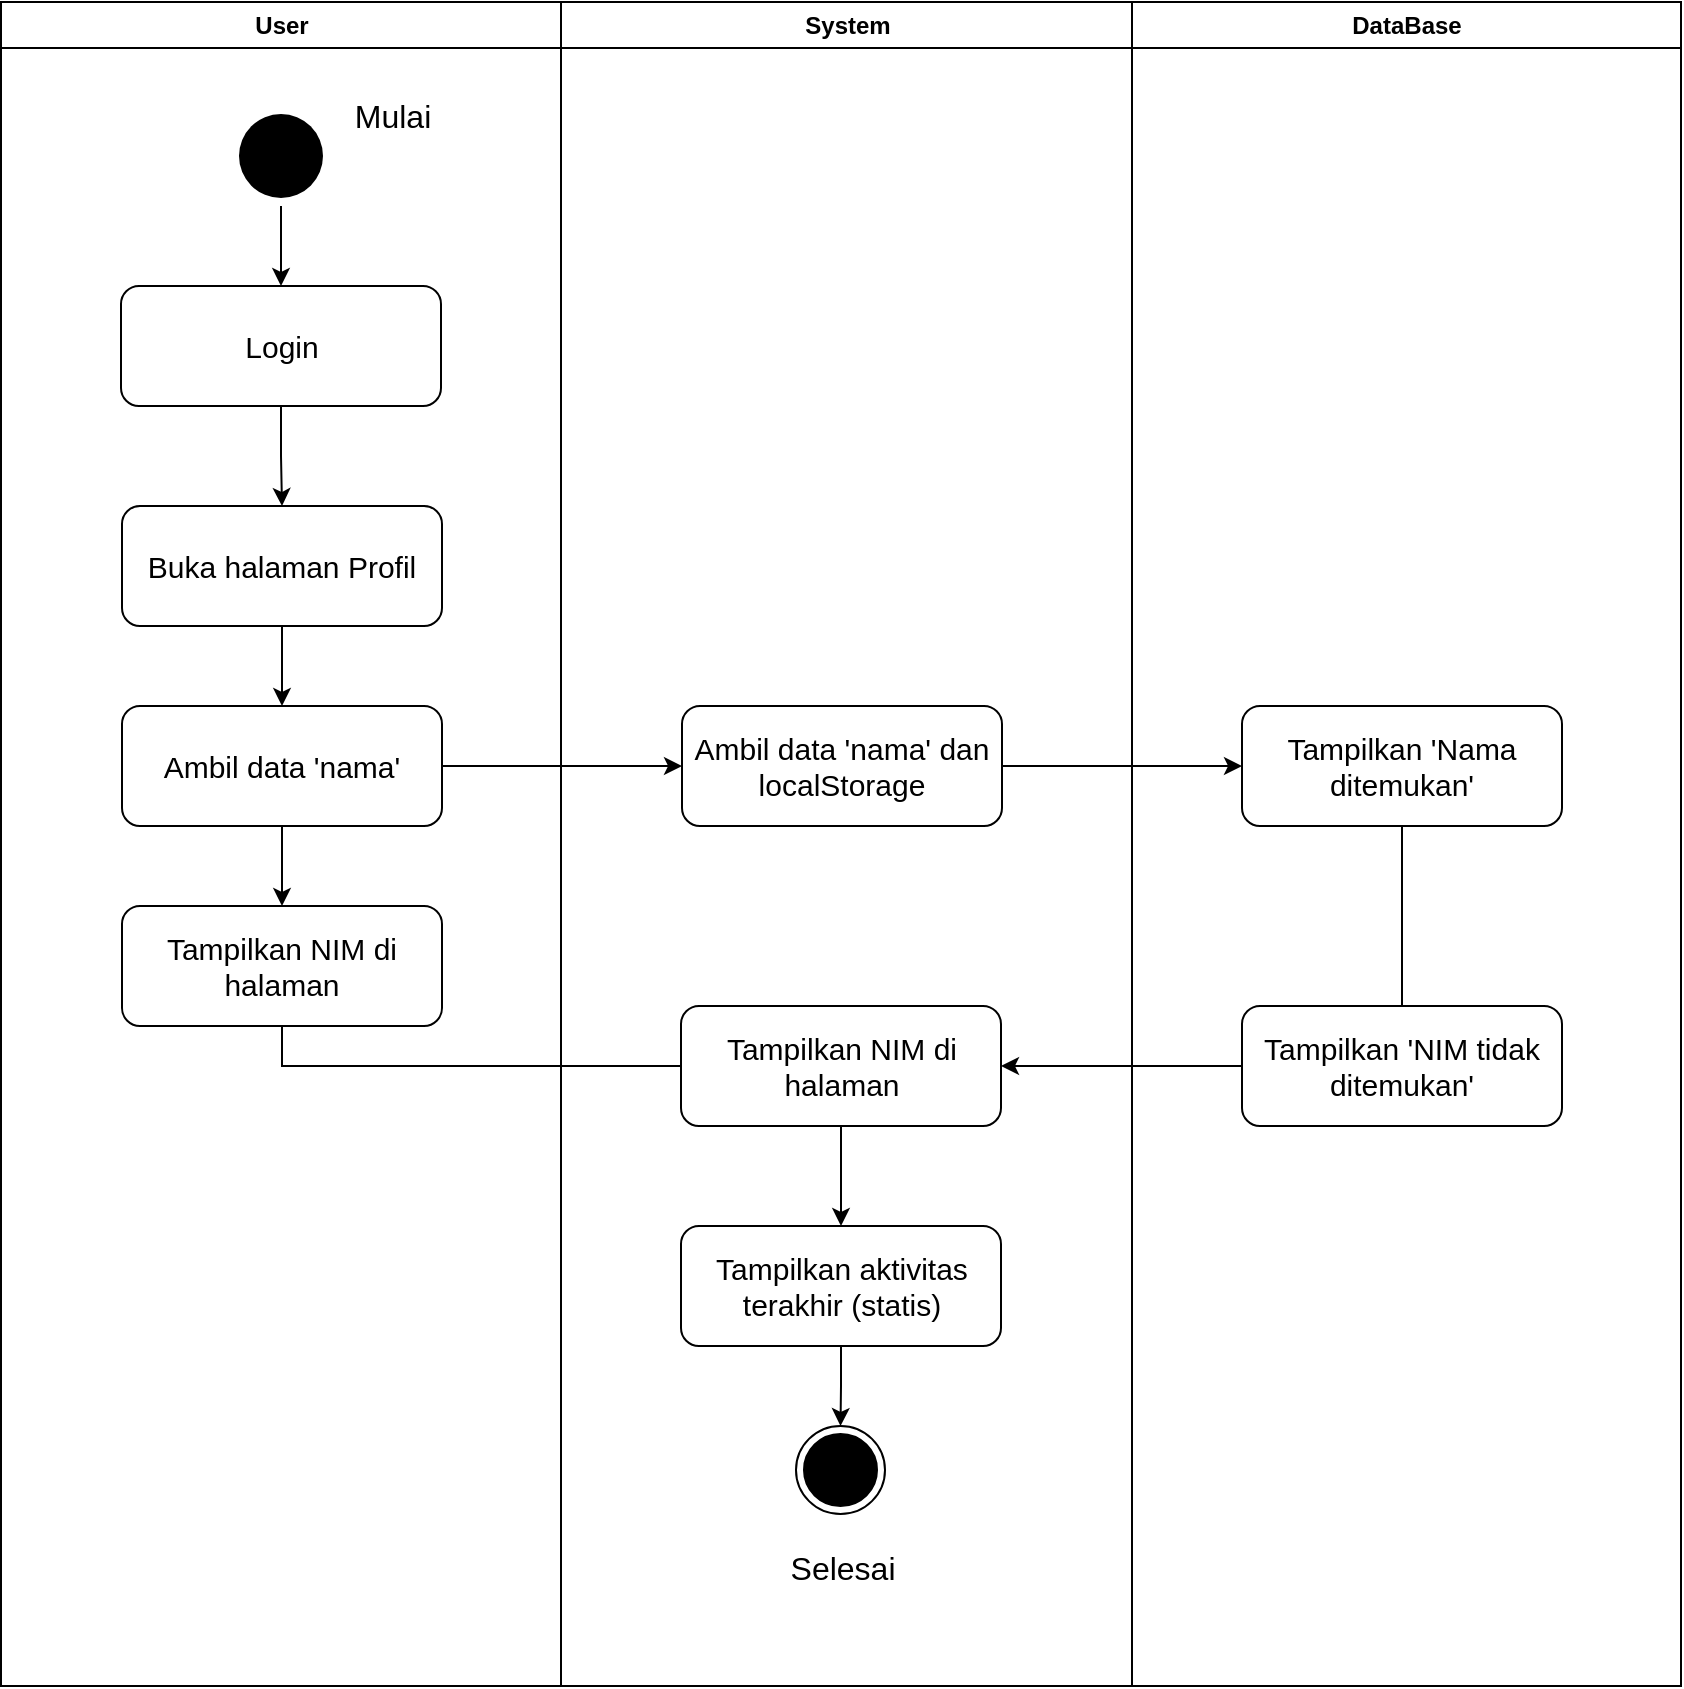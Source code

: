 <mxfile version="27.0.6" pages="4">
  <diagram name="Profil" id="e7e014a7-5840-1c2e-5031-d8a46d1fe8dd">
    <mxGraphModel grid="1" page="1" gridSize="10" guides="1" tooltips="1" connect="1" arrows="1" fold="1" pageScale="1" pageWidth="1169" pageHeight="826" background="none" math="0" shadow="0">
      <root>
        <mxCell id="0" />
        <mxCell id="1" parent="0" />
        <mxCell id="2" value="User" style="swimlane;whiteSpace=wrap;startSize=23;" vertex="1" parent="1">
          <mxGeometry x="164.5" y="128" width="280" height="842" as="geometry" />
        </mxCell>
        <mxCell id="zvGC90m9ith6-BynP0KB-72" style="edgeStyle=orthogonalEdgeStyle;rounded=0;orthogonalLoop=1;jettySize=auto;html=1;exitX=0.5;exitY=1;exitDx=0;exitDy=0;" edge="1" parent="2" source="5" target="zvGC90m9ith6-BynP0KB-71">
          <mxGeometry relative="1" as="geometry" />
        </mxCell>
        <mxCell id="5" value="" style="ellipse;shape=startState;fillColor=#000000;strokeColor=none;" vertex="1" parent="2">
          <mxGeometry x="115" y="52" width="50" height="50" as="geometry" />
        </mxCell>
        <mxCell id="zvGC90m9ith6-BynP0KB-65" value="Mulai" style="text;html=1;align=center;verticalAlign=middle;resizable=0;points=[];autosize=1;strokeColor=none;fillColor=none;strokeWidth=23;fontSize=16;" vertex="1" parent="2">
          <mxGeometry x="165" y="42" width="60" height="30" as="geometry" />
        </mxCell>
        <mxCell id="zvGC90m9ith6-BynP0KB-71" value="&lt;font style=&quot;font-size: 15px;&quot;&gt;Login&lt;/font&gt;" style="rounded=1;whiteSpace=wrap;html=1;" vertex="1" parent="2">
          <mxGeometry x="60" y="142" width="160" height="60" as="geometry" />
        </mxCell>
        <mxCell id="3" value="System" style="swimlane;whiteSpace=wrap" vertex="1" parent="1">
          <mxGeometry x="444.5" y="128" width="285.5" height="842" as="geometry" />
        </mxCell>
        <mxCell id="zvGC90m9ith6-BynP0KB-45" style="edgeStyle=orthogonalEdgeStyle;rounded=0;orthogonalLoop=1;jettySize=auto;html=1;" edge="1" parent="3" source="zvGC90m9ith6-BynP0KB-42" target="zvGC90m9ith6-BynP0KB-44">
          <mxGeometry relative="1" as="geometry" />
        </mxCell>
        <mxCell id="zvGC90m9ith6-BynP0KB-42" value="&lt;font style=&quot;font-size: 15px;&quot;&gt;Buka halaman Profil&lt;/font&gt;" style="rounded=1;whiteSpace=wrap;html=1;" vertex="1" parent="3">
          <mxGeometry x="-219.5" y="252" width="160" height="60" as="geometry" />
        </mxCell>
        <mxCell id="zvGC90m9ith6-BynP0KB-47" style="edgeStyle=orthogonalEdgeStyle;rounded=0;orthogonalLoop=1;jettySize=auto;html=1;exitX=0.5;exitY=1;exitDx=0;exitDy=0;entryX=0.5;entryY=0;entryDx=0;entryDy=0;" edge="1" parent="3" source="zvGC90m9ith6-BynP0KB-44" target="zvGC90m9ith6-BynP0KB-46">
          <mxGeometry relative="1" as="geometry" />
        </mxCell>
        <mxCell id="zvGC90m9ith6-BynP0KB-44" value="&lt;font style=&quot;font-size: 15px;&quot;&gt;Ambil data &#39;nama&#39;&lt;/font&gt;" style="rounded=1;whiteSpace=wrap;html=1;" vertex="1" parent="3">
          <mxGeometry x="-219.5" y="352" width="160" height="60" as="geometry" />
        </mxCell>
        <mxCell id="zvGC90m9ith6-BynP0KB-46" value="&lt;font style=&quot;font-size: 15px;&quot;&gt;Tampilkan NIM di halaman&lt;/font&gt;" style="rounded=1;whiteSpace=wrap;html=1;" vertex="1" parent="3">
          <mxGeometry x="-219.5" y="452" width="160" height="60" as="geometry" />
        </mxCell>
        <mxCell id="zvGC90m9ith6-BynP0KB-48" value="&lt;font style=&quot;font-size: 15px;&quot;&gt;Ambil data &#39;nama&#39; dan localStorage&lt;/font&gt;" style="rounded=1;whiteSpace=wrap;html=1;" vertex="1" parent="3">
          <mxGeometry x="60.5" y="352" width="160" height="60" as="geometry" />
        </mxCell>
        <mxCell id="zvGC90m9ith6-BynP0KB-54" style="edgeStyle=orthogonalEdgeStyle;rounded=0;orthogonalLoop=1;jettySize=auto;html=1;exitX=0.5;exitY=1;exitDx=0;exitDy=0;entryX=0.5;entryY=0;entryDx=0;entryDy=0;" edge="1" parent="3" source="zvGC90m9ith6-BynP0KB-51" target="zvGC90m9ith6-BynP0KB-53">
          <mxGeometry relative="1" as="geometry" />
        </mxCell>
        <mxCell id="zvGC90m9ith6-BynP0KB-51" value="&lt;font style=&quot;font-size: 15px;&quot;&gt;Tampilkan NIM di halaman&lt;/font&gt;" style="rounded=1;whiteSpace=wrap;html=1;" vertex="1" parent="3">
          <mxGeometry x="60" y="502" width="160" height="60" as="geometry" />
        </mxCell>
        <mxCell id="HaeJt0wFvS0qKjLUWxMG-7" style="edgeStyle=orthogonalEdgeStyle;rounded=0;orthogonalLoop=1;jettySize=auto;html=1;exitX=0.5;exitY=1;exitDx=0;exitDy=0;entryX=0.5;entryY=0;entryDx=0;entryDy=0;" edge="1" parent="3" source="zvGC90m9ith6-BynP0KB-53" target="HaeJt0wFvS0qKjLUWxMG-5">
          <mxGeometry relative="1" as="geometry" />
        </mxCell>
        <mxCell id="zvGC90m9ith6-BynP0KB-53" value="&lt;span style=&quot;font-size: 15px;&quot;&gt;Tampilkan aktivitas terakhir (statis)&lt;/span&gt;" style="rounded=1;whiteSpace=wrap;html=1;" vertex="1" parent="3">
          <mxGeometry x="60" y="612" width="160" height="60" as="geometry" />
        </mxCell>
        <mxCell id="zvGC90m9ith6-BynP0KB-66" value="Selesai" style="text;html=1;align=center;verticalAlign=middle;resizable=0;points=[];autosize=1;strokeColor=none;fillColor=none;strokeWidth=23;fontSize=16;" vertex="1" parent="3">
          <mxGeometry x="100.5" y="768" width="80" height="30" as="geometry" />
        </mxCell>
        <mxCell id="zvGC90m9ith6-BynP0KB-60" style="edgeStyle=orthogonalEdgeStyle;rounded=0;orthogonalLoop=1;jettySize=auto;html=1;exitX=0.5;exitY=1;exitDx=0;exitDy=0;entryX=0.5;entryY=0;entryDx=0;entryDy=0;endArrow=none;startFill=0;" edge="1" parent="3" source="zvGC90m9ith6-BynP0KB-57" target="zvGC90m9ith6-BynP0KB-59">
          <mxGeometry relative="1" as="geometry" />
        </mxCell>
        <mxCell id="zvGC90m9ith6-BynP0KB-57" value="&lt;font style=&quot;font-size: 15px;&quot;&gt;Tampilkan &#39;Nama ditemukan&#39;&lt;/font&gt;" style="rounded=1;whiteSpace=wrap;html=1;" vertex="1" parent="3">
          <mxGeometry x="340.5" y="352" width="160" height="60" as="geometry" />
        </mxCell>
        <mxCell id="zvGC90m9ith6-BynP0KB-59" value="&lt;font style=&quot;font-size: 15px;&quot;&gt;Tampilkan &#39;NIM tidak ditemukan&#39;&lt;/font&gt;" style="rounded=1;whiteSpace=wrap;html=1;" vertex="1" parent="3">
          <mxGeometry x="340.5" y="502" width="160" height="60" as="geometry" />
        </mxCell>
        <mxCell id="zvGC90m9ith6-BynP0KB-50" style="edgeStyle=orthogonalEdgeStyle;rounded=0;orthogonalLoop=1;jettySize=auto;html=1;exitX=1;exitY=0.5;exitDx=0;exitDy=0;" edge="1" parent="3" source="zvGC90m9ith6-BynP0KB-44" target="zvGC90m9ith6-BynP0KB-48">
          <mxGeometry relative="1" as="geometry" />
        </mxCell>
        <mxCell id="zvGC90m9ith6-BynP0KB-52" style="edgeStyle=orthogonalEdgeStyle;rounded=0;orthogonalLoop=1;jettySize=auto;html=1;exitX=0.5;exitY=1;exitDx=0;exitDy=0;endArrow=none;startFill=0;" edge="1" parent="3" source="zvGC90m9ith6-BynP0KB-46" target="zvGC90m9ith6-BynP0KB-51">
          <mxGeometry relative="1" as="geometry" />
        </mxCell>
        <mxCell id="zvGC90m9ith6-BynP0KB-58" style="edgeStyle=orthogonalEdgeStyle;rounded=0;orthogonalLoop=1;jettySize=auto;html=1;exitX=1;exitY=0.5;exitDx=0;exitDy=0;entryX=0;entryY=0.5;entryDx=0;entryDy=0;" edge="1" parent="3" source="zvGC90m9ith6-BynP0KB-48" target="zvGC90m9ith6-BynP0KB-57">
          <mxGeometry relative="1" as="geometry" />
        </mxCell>
        <mxCell id="zvGC90m9ith6-BynP0KB-61" style="edgeStyle=orthogonalEdgeStyle;rounded=0;orthogonalLoop=1;jettySize=auto;html=1;exitX=0;exitY=0.5;exitDx=0;exitDy=0;" edge="1" parent="3" source="zvGC90m9ith6-BynP0KB-59" target="zvGC90m9ith6-BynP0KB-51">
          <mxGeometry relative="1" as="geometry" />
        </mxCell>
        <mxCell id="HaeJt0wFvS0qKjLUWxMG-5" value="" style="ellipse;html=1;shape=endState;fillColor=#000000;strokeColor=light-dark(#000000, #ff9090);" vertex="1" parent="3">
          <mxGeometry x="117.5" y="712" width="44.5" height="44" as="geometry" />
        </mxCell>
        <mxCell id="4" value="DataBase" style="swimlane;whiteSpace=wrap" vertex="1" parent="1">
          <mxGeometry x="730" y="128" width="274.5" height="842" as="geometry" />
        </mxCell>
        <mxCell id="zvGC90m9ith6-BynP0KB-73" style="edgeStyle=orthogonalEdgeStyle;rounded=0;orthogonalLoop=1;jettySize=auto;html=1;exitX=0.5;exitY=1;exitDx=0;exitDy=0;" edge="1" parent="1" source="zvGC90m9ith6-BynP0KB-71" target="zvGC90m9ith6-BynP0KB-42">
          <mxGeometry relative="1" as="geometry" />
        </mxCell>
      </root>
    </mxGraphModel>
  </diagram>
  <diagram name="Tentang" id="sB7EyshQ_O2v2ecZGRn8">
    <mxGraphModel grid="1" page="1" gridSize="10" guides="1" tooltips="1" connect="1" arrows="1" fold="1" pageScale="1" pageWidth="1169" pageHeight="826" background="none" math="0" shadow="0">
      <root>
        <mxCell id="aKkLF4Gd4ryr5tKKRc4u-0" />
        <mxCell id="aKkLF4Gd4ryr5tKKRc4u-1" parent="aKkLF4Gd4ryr5tKKRc4u-0" />
        <mxCell id="aKkLF4Gd4ryr5tKKRc4u-2" value="User" style="swimlane;whiteSpace=wrap;startSize=23;" parent="aKkLF4Gd4ryr5tKKRc4u-1" vertex="1">
          <mxGeometry x="164.5" y="128" width="280" height="682" as="geometry" />
        </mxCell>
        <mxCell id="aKkLF4Gd4ryr5tKKRc4u-3" style="edgeStyle=orthogonalEdgeStyle;rounded=0;orthogonalLoop=1;jettySize=auto;html=1;exitX=0.5;exitY=1;exitDx=0;exitDy=0;" parent="aKkLF4Gd4ryr5tKKRc4u-2" source="aKkLF4Gd4ryr5tKKRc4u-4" target="aKkLF4Gd4ryr5tKKRc4u-6" edge="1">
          <mxGeometry relative="1" as="geometry" />
        </mxCell>
        <mxCell id="aKkLF4Gd4ryr5tKKRc4u-4" value="" style="ellipse;shape=startState;fillColor=#000000;strokeColor=none;" parent="aKkLF4Gd4ryr5tKKRc4u-2" vertex="1">
          <mxGeometry x="115" y="52" width="50" height="50" as="geometry" />
        </mxCell>
        <mxCell id="aKkLF4Gd4ryr5tKKRc4u-5" value="Mulai" style="text;html=1;align=center;verticalAlign=middle;resizable=0;points=[];autosize=1;strokeColor=none;fillColor=none;strokeWidth=23;fontSize=16;" parent="aKkLF4Gd4ryr5tKKRc4u-2" vertex="1">
          <mxGeometry x="165" y="42" width="60" height="30" as="geometry" />
        </mxCell>
        <mxCell id="aKkLF4Gd4ryr5tKKRc4u-6" value="&lt;font style=&quot;font-size: 15px;&quot;&gt;Login&lt;/font&gt;" style="rounded=1;whiteSpace=wrap;html=1;" parent="aKkLF4Gd4ryr5tKKRc4u-2" vertex="1">
          <mxGeometry x="60" y="142" width="160" height="60" as="geometry" />
        </mxCell>
        <mxCell id="aKkLF4Gd4ryr5tKKRc4u-7" value="System" style="swimlane;whiteSpace=wrap" parent="aKkLF4Gd4ryr5tKKRc4u-1" vertex="1">
          <mxGeometry x="444.5" y="128" width="275.5" height="682" as="geometry" />
        </mxCell>
        <mxCell id="xHmc28Oe7eaY8ItOsImV-3" style="edgeStyle=orthogonalEdgeStyle;rounded=0;orthogonalLoop=1;jettySize=auto;html=1;exitX=0.5;exitY=1;exitDx=0;exitDy=0;entryX=0;entryY=0.5;entryDx=0;entryDy=0;" edge="1" parent="aKkLF4Gd4ryr5tKKRc4u-7" source="aKkLF4Gd4ryr5tKKRc4u-9" target="xHmc28Oe7eaY8ItOsImV-1">
          <mxGeometry relative="1" as="geometry" />
        </mxCell>
        <mxCell id="aKkLF4Gd4ryr5tKKRc4u-9" value="&lt;font style=&quot;font-size: 15px;&quot;&gt;Buka halaman Tentang&lt;/font&gt;" style="rounded=1;whiteSpace=wrap;html=1;" parent="aKkLF4Gd4ryr5tKKRc4u-7" vertex="1">
          <mxGeometry x="-219.5" y="252" width="160" height="60" as="geometry" />
        </mxCell>
        <mxCell id="aKkLF4Gd4ryr5tKKRc4u-19" value="Selesai" style="text;html=1;align=center;verticalAlign=middle;resizable=0;points=[];autosize=1;strokeColor=none;fillColor=none;strokeWidth=23;fontSize=16;" parent="aKkLF4Gd4ryr5tKKRc4u-7" vertex="1">
          <mxGeometry x="100.5" y="602" width="80" height="30" as="geometry" />
        </mxCell>
        <mxCell id="xHmc28Oe7eaY8ItOsImV-5" style="edgeStyle=orthogonalEdgeStyle;rounded=0;orthogonalLoop=1;jettySize=auto;html=1;exitX=0.5;exitY=1;exitDx=0;exitDy=0;" edge="1" parent="aKkLF4Gd4ryr5tKKRc4u-7" source="xHmc28Oe7eaY8ItOsImV-1" target="xHmc28Oe7eaY8ItOsImV-4">
          <mxGeometry relative="1" as="geometry" />
        </mxCell>
        <mxCell id="xHmc28Oe7eaY8ItOsImV-1" value="&lt;font style=&quot;font-size: 15px;&quot;&gt;Tampilan teks deskripsi (statis)&lt;/font&gt;" style="rounded=1;whiteSpace=wrap;html=1;" vertex="1" parent="aKkLF4Gd4ryr5tKKRc4u-7">
          <mxGeometry x="60.5" y="322" width="160" height="60" as="geometry" />
        </mxCell>
        <mxCell id="xHmc28Oe7eaY8ItOsImV-8" style="edgeStyle=orthogonalEdgeStyle;rounded=0;orthogonalLoop=1;jettySize=auto;html=1;exitX=0.5;exitY=1;exitDx=0;exitDy=0;" edge="1" parent="aKkLF4Gd4ryr5tKKRc4u-7" source="xHmc28Oe7eaY8ItOsImV-4" target="xHmc28Oe7eaY8ItOsImV-7">
          <mxGeometry relative="1" as="geometry" />
        </mxCell>
        <mxCell id="xHmc28Oe7eaY8ItOsImV-4" value="&lt;font style=&quot;font-size: 15px;&quot;&gt;Selesai&lt;/font&gt;" style="rounded=1;whiteSpace=wrap;html=1;" vertex="1" parent="aKkLF4Gd4ryr5tKKRc4u-7">
          <mxGeometry x="60.5" y="442" width="160" height="60" as="geometry" />
        </mxCell>
        <mxCell id="xHmc28Oe7eaY8ItOsImV-7" value="" style="ellipse;html=1;shape=endState;fillColor=#000000;strokeColor=light-dark(#000000, #ff9090);" vertex="1" parent="aKkLF4Gd4ryr5tKKRc4u-7">
          <mxGeometry x="118.25" y="558" width="44.5" height="44" as="geometry" />
        </mxCell>
        <mxCell id="aKkLF4Gd4ryr5tKKRc4u-27" value="DataBase" style="swimlane;whiteSpace=wrap;strokeColor=light-dark(#000000, #ff9090);" parent="aKkLF4Gd4ryr5tKKRc4u-1" vertex="1">
          <mxGeometry x="720" y="128" width="284.5" height="682" as="geometry" />
        </mxCell>
        <mxCell id="aKkLF4Gd4ryr5tKKRc4u-28" style="edgeStyle=orthogonalEdgeStyle;rounded=0;orthogonalLoop=1;jettySize=auto;html=1;exitX=0.5;exitY=1;exitDx=0;exitDy=0;" parent="aKkLF4Gd4ryr5tKKRc4u-1" source="aKkLF4Gd4ryr5tKKRc4u-6" target="aKkLF4Gd4ryr5tKKRc4u-9" edge="1">
          <mxGeometry relative="1" as="geometry" />
        </mxCell>
      </root>
    </mxGraphModel>
  </diagram>
  <diagram name="Beranda" id="qvC_SeYt6F8Cr2Exy_Rh">
    <mxGraphModel grid="1" page="1" gridSize="10" guides="1" tooltips="1" connect="1" arrows="1" fold="1" pageScale="1" pageWidth="1169" pageHeight="826" background="none" math="0" shadow="0">
      <root>
        <mxCell id="d3FXk0kH2XOQZyZcljuI-0" />
        <mxCell id="d3FXk0kH2XOQZyZcljuI-1" parent="d3FXk0kH2XOQZyZcljuI-0" />
        <mxCell id="d3FXk0kH2XOQZyZcljuI-2" value="User" style="swimlane;whiteSpace=wrap;startSize=23;" parent="d3FXk0kH2XOQZyZcljuI-1" vertex="1">
          <mxGeometry x="164.5" y="128" width="280" height="682" as="geometry" />
        </mxCell>
        <mxCell id="d3FXk0kH2XOQZyZcljuI-3" style="edgeStyle=orthogonalEdgeStyle;rounded=0;orthogonalLoop=1;jettySize=auto;html=1;exitX=0.5;exitY=1;exitDx=0;exitDy=0;" parent="d3FXk0kH2XOQZyZcljuI-2" source="d3FXk0kH2XOQZyZcljuI-4" target="d3FXk0kH2XOQZyZcljuI-6" edge="1">
          <mxGeometry relative="1" as="geometry" />
        </mxCell>
        <mxCell id="d3FXk0kH2XOQZyZcljuI-4" value="" style="ellipse;shape=startState;fillColor=#000000;strokeColor=none;" parent="d3FXk0kH2XOQZyZcljuI-2" vertex="1">
          <mxGeometry x="115" y="52" width="50" height="50" as="geometry" />
        </mxCell>
        <mxCell id="d3FXk0kH2XOQZyZcljuI-5" value="Mulai" style="text;html=1;align=center;verticalAlign=middle;resizable=0;points=[];autosize=1;strokeColor=none;fillColor=none;strokeWidth=23;fontSize=16;" parent="d3FXk0kH2XOQZyZcljuI-2" vertex="1">
          <mxGeometry x="165" y="42" width="60" height="30" as="geometry" />
        </mxCell>
        <mxCell id="d3FXk0kH2XOQZyZcljuI-6" value="&lt;font style=&quot;font-size: 15px;&quot;&gt;Login&lt;/font&gt;" style="rounded=1;whiteSpace=wrap;html=1;" parent="d3FXk0kH2XOQZyZcljuI-2" vertex="1">
          <mxGeometry x="60" y="142" width="160" height="60" as="geometry" />
        </mxCell>
        <mxCell id="d3FXk0kH2XOQZyZcljuI-7" value="System" style="swimlane;whiteSpace=wrap" parent="d3FXk0kH2XOQZyZcljuI-1" vertex="1">
          <mxGeometry x="444.5" y="128" width="275.5" height="682" as="geometry" />
        </mxCell>
        <mxCell id="qUbk8b1xG96S5x1aWDkr-3" style="edgeStyle=orthogonalEdgeStyle;rounded=0;orthogonalLoop=1;jettySize=auto;html=1;exitX=0.5;exitY=1;exitDx=0;exitDy=0;entryX=0;entryY=0.5;entryDx=0;entryDy=0;" edge="1" parent="d3FXk0kH2XOQZyZcljuI-7" source="d3FXk0kH2XOQZyZcljuI-9" target="d3FXk0kH2XOQZyZcljuI-14">
          <mxGeometry relative="1" as="geometry" />
        </mxCell>
        <mxCell id="d3FXk0kH2XOQZyZcljuI-9" value="&lt;font style=&quot;font-size: 15px;&quot;&gt;Buka halaman&amp;nbsp;&lt;/font&gt;&lt;div&gt;&lt;font style=&quot;font-size: 15px;&quot;&gt;Beranda&lt;/font&gt;&lt;/div&gt;" style="rounded=1;whiteSpace=wrap;html=1;" parent="d3FXk0kH2XOQZyZcljuI-7" vertex="1">
          <mxGeometry x="-219.5" y="252" width="160" height="60" as="geometry" />
        </mxCell>
        <mxCell id="d3FXk0kH2XOQZyZcljuI-10" value="Selesai" style="text;html=1;align=center;verticalAlign=middle;resizable=0;points=[];autosize=1;strokeColor=none;fillColor=none;strokeWidth=23;fontSize=16;" parent="d3FXk0kH2XOQZyZcljuI-7" vertex="1">
          <mxGeometry x="100.5" y="602" width="80" height="30" as="geometry" />
        </mxCell>
        <mxCell id="qUbk8b1xG96S5x1aWDkr-4" style="edgeStyle=orthogonalEdgeStyle;rounded=0;orthogonalLoop=1;jettySize=auto;html=1;exitX=0.5;exitY=1;exitDx=0;exitDy=0;entryX=0.5;entryY=0;entryDx=0;entryDy=0;" edge="1" parent="d3FXk0kH2XOQZyZcljuI-7" source="d3FXk0kH2XOQZyZcljuI-12" target="d3FXk0kH2XOQZyZcljuI-14">
          <mxGeometry relative="1" as="geometry" />
        </mxCell>
        <mxCell id="d3FXk0kH2XOQZyZcljuI-12" value="&lt;font style=&quot;font-size: 15px;&quot;&gt;Menampilkan ucapan selamat datang&lt;/font&gt;" style="rounded=1;whiteSpace=wrap;html=1;" parent="d3FXk0kH2XOQZyZcljuI-7" vertex="1">
          <mxGeometry x="57.75" y="272" width="160" height="60" as="geometry" />
        </mxCell>
        <mxCell id="d3FXk0kH2XOQZyZcljuI-13" style="edgeStyle=orthogonalEdgeStyle;rounded=0;orthogonalLoop=1;jettySize=auto;html=1;exitX=0.5;exitY=1;exitDx=0;exitDy=0;" parent="d3FXk0kH2XOQZyZcljuI-7" source="d3FXk0kH2XOQZyZcljuI-14" target="d3FXk0kH2XOQZyZcljuI-15" edge="1">
          <mxGeometry relative="1" as="geometry" />
        </mxCell>
        <mxCell id="d3FXk0kH2XOQZyZcljuI-14" value="&lt;font style=&quot;font-size: 15px;&quot;&gt;Tampilkan statistik laporan&lt;/font&gt;" style="rounded=1;whiteSpace=wrap;html=1;" parent="d3FXk0kH2XOQZyZcljuI-7" vertex="1">
          <mxGeometry x="57.75" y="422" width="160" height="60" as="geometry" />
        </mxCell>
        <mxCell id="d3FXk0kH2XOQZyZcljuI-15" value="" style="ellipse;html=1;shape=endState;fillColor=#000000;strokeColor=light-dark(#000000, #ff9090);" parent="d3FXk0kH2XOQZyZcljuI-7" vertex="1">
          <mxGeometry x="115.5" y="558" width="44.5" height="44" as="geometry" />
        </mxCell>
        <mxCell id="d3FXk0kH2XOQZyZcljuI-16" value="DataBase" style="swimlane;whiteSpace=wrap;strokeColor=light-dark(#000000, #ff9090);" parent="d3FXk0kH2XOQZyZcljuI-1" vertex="1">
          <mxGeometry x="720" y="128" width="284.5" height="682" as="geometry" />
        </mxCell>
        <mxCell id="qUbk8b1xG96S5x1aWDkr-2" value="&lt;font style=&quot;font-size: 15px;&quot;&gt;Ambil data laporan&lt;/font&gt;" style="rounded=1;whiteSpace=wrap;html=1;" vertex="1" parent="d3FXk0kH2XOQZyZcljuI-16">
          <mxGeometry x="50" y="352" width="160" height="60" as="geometry" />
        </mxCell>
        <mxCell id="d3FXk0kH2XOQZyZcljuI-17" style="edgeStyle=orthogonalEdgeStyle;rounded=0;orthogonalLoop=1;jettySize=auto;html=1;exitX=0.5;exitY=1;exitDx=0;exitDy=0;" parent="d3FXk0kH2XOQZyZcljuI-1" source="d3FXk0kH2XOQZyZcljuI-6" target="d3FXk0kH2XOQZyZcljuI-9" edge="1">
          <mxGeometry relative="1" as="geometry" />
        </mxCell>
        <mxCell id="qUbk8b1xG96S5x1aWDkr-6" style="edgeStyle=orthogonalEdgeStyle;rounded=0;orthogonalLoop=1;jettySize=auto;html=1;exitX=0.5;exitY=1;exitDx=0;exitDy=0;entryX=0;entryY=0.5;entryDx=0;entryDy=0;" edge="1" parent="d3FXk0kH2XOQZyZcljuI-1" source="d3FXk0kH2XOQZyZcljuI-12" target="qUbk8b1xG96S5x1aWDkr-2">
          <mxGeometry relative="1" as="geometry" />
        </mxCell>
      </root>
    </mxGraphModel>
  </diagram>
  <diagram id="w4liSMKIlxEOUWwsIC0R" name="usecase">
    <mxGraphModel grid="1" page="1" gridSize="10" guides="1" tooltips="1" connect="1" arrows="1" fold="1" pageScale="1" pageWidth="850" pageHeight="1100" math="0" shadow="0">
      <root>
        <mxCell id="0" />
        <mxCell id="1" parent="0" />
        <mxCell id="ykCd00e6EFwjaV0xAk57-41" value="" style="rounded=0;whiteSpace=wrap;html=1;" vertex="1" parent="1">
          <mxGeometry x="250" y="-325" width="1050" height="1545" as="geometry" />
        </mxCell>
        <mxCell id="ykCd00e6EFwjaV0xAk57-43" style="rounded=0;orthogonalLoop=1;jettySize=auto;html=1;exitX=1;exitY=0.333;exitDx=0;exitDy=0;exitPerimeter=0;" edge="1" parent="1" source="ykCd00e6EFwjaV0xAk57-11" target="ykCd00e6EFwjaV0xAk57-6">
          <mxGeometry relative="1" as="geometry" />
        </mxCell>
        <mxCell id="ykCd00e6EFwjaV0xAk57-3" value="&lt;font style=&quot;font-size: 20px;&quot;&gt;&lt;b&gt;Manage Reports&lt;/b&gt;&lt;/font&gt;&lt;div&gt;&lt;font style=&quot;font-size: 20px;&quot;&gt;&lt;b&gt;(abstract)&lt;/b&gt;&lt;/font&gt;&lt;/div&gt;" style="ellipse;whiteSpace=wrap;html=1;" vertex="1" parent="1">
          <mxGeometry x="820" y="-160" width="320" height="130" as="geometry" />
        </mxCell>
        <mxCell id="ykCd00e6EFwjaV0xAk57-21" style="edgeStyle=orthogonalEdgeStyle;rounded=0;orthogonalLoop=1;jettySize=auto;html=1;entryX=1;entryY=0.5;entryDx=0;entryDy=0;endArrow=none;startFill=0;" edge="1" parent="1" source="ykCd00e6EFwjaV0xAk57-4" target="ykCd00e6EFwjaV0xAk57-10">
          <mxGeometry relative="1" as="geometry">
            <Array as="points">
              <mxPoint x="850" y="155.0" />
              <mxPoint x="850" y="1058" />
            </Array>
          </mxGeometry>
        </mxCell>
        <mxCell id="ykCd00e6EFwjaV0xAk57-4" value="&lt;font style=&quot;font-size: 20px;&quot;&gt;&lt;b&gt;Kelola Laporan&lt;/b&gt;&lt;/font&gt;" style="ellipse;whiteSpace=wrap;html=1;" vertex="1" parent="1">
          <mxGeometry x="500" y="90" width="250" height="130" as="geometry" />
        </mxCell>
        <mxCell id="ykCd00e6EFwjaV0xAk57-27" style="edgeStyle=orthogonalEdgeStyle;rounded=0;orthogonalLoop=1;jettySize=auto;html=1;entryX=1;entryY=0.5;entryDx=0;entryDy=0;endArrow=none;startFill=0;" edge="1" parent="1" source="ykCd00e6EFwjaV0xAk57-5" target="ykCd00e6EFwjaV0xAk57-9">
          <mxGeometry relative="1" as="geometry">
            <Array as="points">
              <mxPoint x="850" y="305" />
              <mxPoint x="850" y="906" />
            </Array>
          </mxGeometry>
        </mxCell>
        <mxCell id="ykCd00e6EFwjaV0xAk57-5" value="&lt;font style=&quot;font-size: 20px;&quot;&gt;&lt;b&gt;Edit / Hapus Laporan&lt;/b&gt;&lt;/font&gt;" style="ellipse;whiteSpace=wrap;html=1;" vertex="1" parent="1">
          <mxGeometry x="500" y="240" width="250" height="130" as="geometry" />
        </mxCell>
        <mxCell id="ykCd00e6EFwjaV0xAk57-23" style="edgeStyle=orthogonalEdgeStyle;rounded=0;orthogonalLoop=1;jettySize=auto;html=1;entryX=1;entryY=0.5;entryDx=0;entryDy=0;endArrow=none;startFill=0;" edge="1" parent="1" source="ykCd00e6EFwjaV0xAk57-6" target="ykCd00e6EFwjaV0xAk57-4">
          <mxGeometry relative="1" as="geometry">
            <Array as="points">
              <mxPoint x="850" y="455" />
              <mxPoint x="850" y="155" />
            </Array>
          </mxGeometry>
        </mxCell>
        <mxCell id="ykCd00e6EFwjaV0xAk57-6" value="&lt;font style=&quot;font-size: 20px;&quot;&gt;&lt;b&gt;Unggah Bukti Tambahan&lt;/b&gt;&lt;/font&gt;" style="ellipse;whiteSpace=wrap;html=1;" vertex="1" parent="1">
          <mxGeometry x="500" y="390" width="250" height="130" as="geometry" />
        </mxCell>
        <mxCell id="ykCd00e6EFwjaV0xAk57-25" style="edgeStyle=orthogonalEdgeStyle;rounded=0;orthogonalLoop=1;jettySize=auto;html=1;entryX=1;entryY=0.5;entryDx=0;entryDy=0;endArrow=none;startFill=0;" edge="1" parent="1" source="ykCd00e6EFwjaV0xAk57-7" target="ykCd00e6EFwjaV0xAk57-8">
          <mxGeometry relative="1" as="geometry">
            <Array as="points">
              <mxPoint x="850" y="605" />
              <mxPoint x="850" y="755" />
            </Array>
          </mxGeometry>
        </mxCell>
        <mxCell id="ykCd00e6EFwjaV0xAk57-7" value="&lt;font style=&quot;font-size: 20px;&quot;&gt;&lt;b&gt;Pantau Progress&lt;/b&gt;&lt;/font&gt;" style="ellipse;whiteSpace=wrap;html=1;" vertex="1" parent="1">
          <mxGeometry x="500" y="540" width="250" height="130" as="geometry" />
        </mxCell>
        <mxCell id="ykCd00e6EFwjaV0xAk57-8" value="&lt;font style=&quot;font-size: 20px;&quot;&gt;&lt;b&gt;Lihat Riwayat Laporan&lt;/b&gt;&lt;/font&gt;" style="ellipse;whiteSpace=wrap;html=1;" vertex="1" parent="1">
          <mxGeometry x="500" y="690" width="250" height="130" as="geometry" />
        </mxCell>
        <mxCell id="ykCd00e6EFwjaV0xAk57-9" value="&lt;font style=&quot;font-size: 20px;&quot;&gt;&lt;b&gt;Lihat Pengumuman&lt;/b&gt;&lt;/font&gt;" style="ellipse;whiteSpace=wrap;html=1;" vertex="1" parent="1">
          <mxGeometry x="500" y="840" width="250" height="130" as="geometry" />
        </mxCell>
        <mxCell id="ykCd00e6EFwjaV0xAk57-10" value="&lt;font style=&quot;font-size: 20px;&quot;&gt;&lt;b&gt;Baca Panduan Penggunaan&lt;/b&gt;&lt;/font&gt;" style="ellipse;whiteSpace=wrap;html=1;" vertex="1" parent="1">
          <mxGeometry x="500" y="994" width="250" height="130" as="geometry" />
        </mxCell>
        <mxCell id="ykCd00e6EFwjaV0xAk57-14" style="rounded=0;orthogonalLoop=1;jettySize=auto;html=1;entryX=0;entryY=0.5;entryDx=0;entryDy=0;exitX=1;exitY=0.333;exitDx=0;exitDy=0;exitPerimeter=0;" edge="1" parent="1" source="ykCd00e6EFwjaV0xAk57-11" target="ykCd00e6EFwjaV0xAk57-7">
          <mxGeometry relative="1" as="geometry">
            <mxPoint x="100" y="480" as="sourcePoint" />
          </mxGeometry>
        </mxCell>
        <mxCell id="ykCd00e6EFwjaV0xAk57-16" style="rounded=0;orthogonalLoop=1;jettySize=auto;html=1;entryX=0;entryY=0.5;entryDx=0;entryDy=0;exitX=1;exitY=0.333;exitDx=0;exitDy=0;exitPerimeter=0;" edge="1" parent="1" source="ykCd00e6EFwjaV0xAk57-11" target="ykCd00e6EFwjaV0xAk57-8">
          <mxGeometry relative="1" as="geometry" />
        </mxCell>
        <mxCell id="ykCd00e6EFwjaV0xAk57-17" style="rounded=0;orthogonalLoop=1;jettySize=auto;html=1;entryX=0;entryY=0.5;entryDx=0;entryDy=0;exitX=1;exitY=0.333;exitDx=0;exitDy=0;exitPerimeter=0;" edge="1" parent="1" source="ykCd00e6EFwjaV0xAk57-11" target="ykCd00e6EFwjaV0xAk57-9">
          <mxGeometry relative="1" as="geometry" />
        </mxCell>
        <mxCell id="ykCd00e6EFwjaV0xAk57-18" style="rounded=0;orthogonalLoop=1;jettySize=auto;html=1;entryX=0;entryY=0.5;entryDx=0;entryDy=0;exitX=1;exitY=0.333;exitDx=0;exitDy=0;exitPerimeter=0;" edge="1" parent="1" source="ykCd00e6EFwjaV0xAk57-11" target="ykCd00e6EFwjaV0xAk57-5">
          <mxGeometry relative="1" as="geometry" />
        </mxCell>
        <mxCell id="ykCd00e6EFwjaV0xAk57-19" style="rounded=0;orthogonalLoop=1;jettySize=auto;html=1;entryX=0;entryY=0.5;entryDx=0;entryDy=0;exitX=1;exitY=0.333;exitDx=0;exitDy=0;exitPerimeter=0;" edge="1" parent="1" source="ykCd00e6EFwjaV0xAk57-11" target="ykCd00e6EFwjaV0xAk57-4">
          <mxGeometry relative="1" as="geometry" />
        </mxCell>
        <mxCell id="ykCd00e6EFwjaV0xAk57-11" value="&lt;font style=&quot;font-size: 20px;&quot;&gt;&lt;b&gt;Mahasiswa&lt;/b&gt;&lt;/font&gt;" style="shape=umlActor;verticalLabelPosition=bottom;verticalAlign=top;html=1;outlineConnect=0;" vertex="1" parent="1">
          <mxGeometry x="-30" y="380" width="130" height="215" as="geometry" />
        </mxCell>
        <mxCell id="ykCd00e6EFwjaV0xAk57-20" style="rounded=0;orthogonalLoop=1;jettySize=auto;html=1;entryX=0;entryY=0.5;entryDx=0;entryDy=0;exitX=1;exitY=0.333;exitDx=0;exitDy=0;exitPerimeter=0;" edge="1" parent="1" source="ykCd00e6EFwjaV0xAk57-11" target="ykCd00e6EFwjaV0xAk57-10">
          <mxGeometry relative="1" as="geometry">
            <mxPoint x="100" y="450" as="sourcePoint" />
          </mxGeometry>
        </mxCell>
        <mxCell id="ykCd00e6EFwjaV0xAk57-28" value="&lt;font style=&quot;font-size: 20px;&quot;&gt;&lt;b&gt;Kelola Pengumuman/ konten Bantuan&lt;/b&gt;&lt;/font&gt;" style="ellipse;whiteSpace=wrap;html=1;" vertex="1" parent="1">
          <mxGeometry x="955" y="970" width="320" height="130" as="geometry" />
        </mxCell>
        <mxCell id="ykCd00e6EFwjaV0xAk57-30" value="" style="endArrow=none;html=1;rounded=0;entryX=0;entryY=0.5;entryDx=0;entryDy=0;" edge="1" parent="1" target="ykCd00e6EFwjaV0xAk57-28">
          <mxGeometry width="50" height="50" relative="1" as="geometry">
            <mxPoint x="850" y="1035" as="sourcePoint" />
            <mxPoint x="1040" y="720" as="targetPoint" />
          </mxGeometry>
        </mxCell>
        <mxCell id="ykCd00e6EFwjaV0xAk57-36" style="rounded=0;orthogonalLoop=1;jettySize=auto;html=1;endArrow=none;startFill=0;" edge="1" parent="1" source="ykCd00e6EFwjaV0xAk57-31" target="ykCd00e6EFwjaV0xAk57-33">
          <mxGeometry relative="1" as="geometry" />
        </mxCell>
        <mxCell id="ykCd00e6EFwjaV0xAk57-37" style="rounded=0;orthogonalLoop=1;jettySize=auto;html=1;endArrow=none;startFill=0;" edge="1" parent="1" source="ykCd00e6EFwjaV0xAk57-31" target="ykCd00e6EFwjaV0xAk57-32">
          <mxGeometry relative="1" as="geometry" />
        </mxCell>
        <mxCell id="ykCd00e6EFwjaV0xAk57-31" value="&lt;font style=&quot;font-size: 20px;&quot;&gt;&lt;b&gt;Unit Terkait&lt;/b&gt;&lt;/font&gt;" style="shape=umlActor;verticalLabelPosition=bottom;verticalAlign=top;html=1;outlineConnect=0;" vertex="1" parent="1">
          <mxGeometry x="1410" y="337.5" width="130" height="215" as="geometry" />
        </mxCell>
        <mxCell id="ykCd00e6EFwjaV0xAk57-32" value="&lt;font style=&quot;font-size: 20px;&quot;&gt;&lt;b&gt;Unit Terkait&lt;/b&gt;&lt;/font&gt;" style="shape=umlActor;verticalLabelPosition=bottom;verticalAlign=top;html=1;outlineConnect=0;" vertex="1" parent="1">
          <mxGeometry x="1660" y="530" width="130" height="215" as="geometry" />
        </mxCell>
        <mxCell id="ykCd00e6EFwjaV0xAk57-33" value="&lt;font style=&quot;font-size: 20px;&quot;&gt;&lt;b&gt;Admin&lt;/b&gt;&lt;/font&gt;" style="shape=umlActor;verticalLabelPosition=bottom;verticalAlign=top;html=1;outlineConnect=0;" vertex="1" parent="1">
          <mxGeometry x="1660" y="100" width="130" height="215" as="geometry" />
        </mxCell>
        <mxCell id="ykCd00e6EFwjaV0xAk57-38" value="" style="endArrow=none;html=1;rounded=0;" edge="1" parent="1" target="ykCd00e6EFwjaV0xAk57-31">
          <mxGeometry width="50" height="50" relative="1" as="geometry">
            <mxPoint x="850" y="454.74" as="sourcePoint" />
            <mxPoint x="980" y="455" as="targetPoint" />
          </mxGeometry>
        </mxCell>
        <mxCell id="ykCd00e6EFwjaV0xAk57-39" style="edgeStyle=orthogonalEdgeStyle;rounded=0;orthogonalLoop=1;jettySize=auto;html=1;entryX=0.454;entryY=0.938;entryDx=0;entryDy=0;entryPerimeter=0;" edge="1" parent="1" source="ykCd00e6EFwjaV0xAk57-31" target="ykCd00e6EFwjaV0xAk57-3">
          <mxGeometry relative="1" as="geometry">
            <Array as="points">
              <mxPoint x="1475" y="80" />
              <mxPoint x="965" y="80" />
            </Array>
          </mxGeometry>
        </mxCell>
        <mxCell id="ykCd00e6EFwjaV0xAk57-44" value="&lt;font style=&quot;font-size: 50px;&quot;&gt;&lt;b&gt;Use Case&lt;/b&gt;&lt;/font&gt;&lt;div&gt;&lt;font style=&quot;font-size: 50px;&quot;&gt;&lt;b&gt;LaporUnimus&lt;/b&gt;&lt;/font&gt;&lt;/div&gt;" style="text;html=1;align=left;verticalAlign=middle;whiteSpace=wrap;rounded=0;fontFamily=Times New Roman;" vertex="1" parent="1">
          <mxGeometry x="290" y="-310" width="380" height="150" as="geometry" />
        </mxCell>
      </root>
    </mxGraphModel>
  </diagram>
</mxfile>
